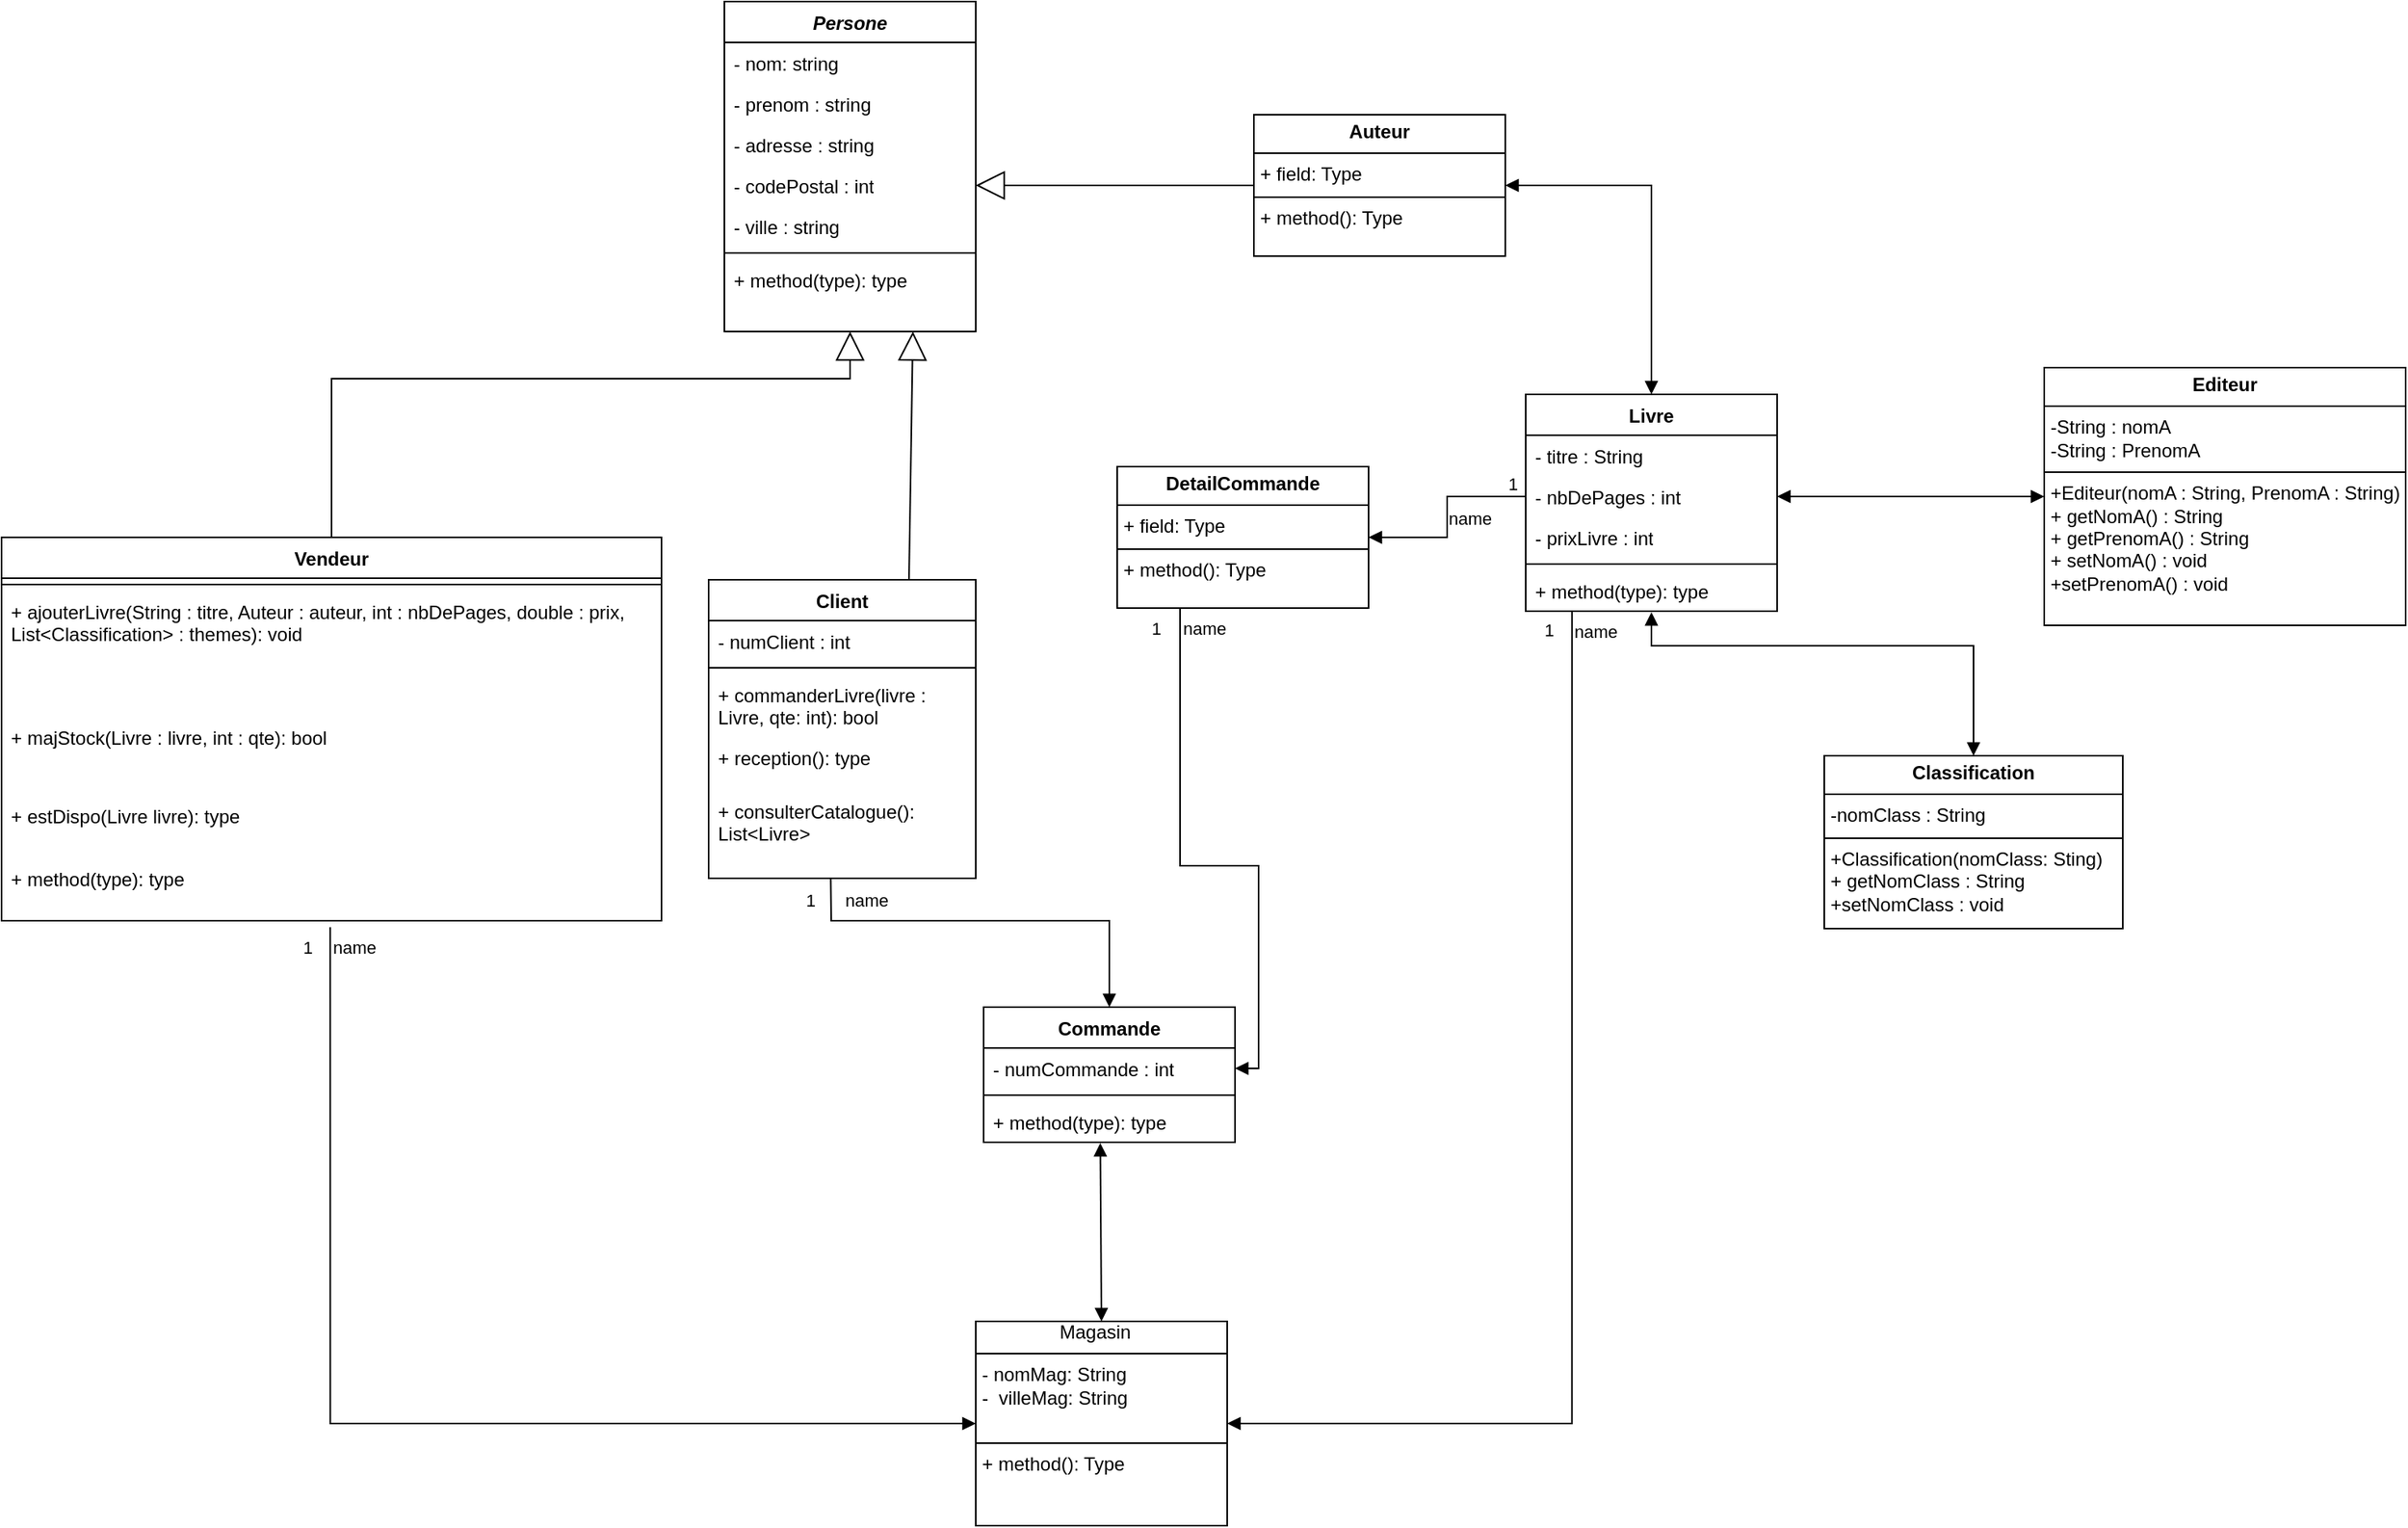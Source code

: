 <mxfile version="26.2.14">
  <diagram id="C5RBs43oDa-KdzZeNtuy" name="Page-1">
    <mxGraphModel dx="815" dy="458" grid="1" gridSize="10" guides="1" tooltips="1" connect="1" arrows="1" fold="1" page="1" pageScale="1" pageWidth="827" pageHeight="1169" math="0" shadow="0">
      <root>
        <mxCell id="WIyWlLk6GJQsqaUBKTNV-0" />
        <mxCell id="WIyWlLk6GJQsqaUBKTNV-1" parent="WIyWlLk6GJQsqaUBKTNV-0" />
        <mxCell id="ddnFeoMFGYW6kTwAhoWi-4" value="&lt;i&gt;Persone&lt;/i&gt;" style="swimlane;fontStyle=1;align=center;verticalAlign=top;childLayout=stackLayout;horizontal=1;startSize=26;horizontalStack=0;resizeParent=1;resizeParentMax=0;resizeLast=0;collapsible=1;marginBottom=0;whiteSpace=wrap;html=1;" parent="WIyWlLk6GJQsqaUBKTNV-1" vertex="1">
          <mxGeometry x="490" y="80" width="160" height="210" as="geometry" />
        </mxCell>
        <mxCell id="ddnFeoMFGYW6kTwAhoWi-5" value="- nom: string" style="text;strokeColor=none;fillColor=none;align=left;verticalAlign=top;spacingLeft=4;spacingRight=4;overflow=hidden;rotatable=0;points=[[0,0.5],[1,0.5]];portConstraint=eastwest;whiteSpace=wrap;html=1;" parent="ddnFeoMFGYW6kTwAhoWi-4" vertex="1">
          <mxGeometry y="26" width="160" height="26" as="geometry" />
        </mxCell>
        <mxCell id="ddnFeoMFGYW6kTwAhoWi-8" value="- prenom : string" style="text;strokeColor=none;fillColor=none;align=left;verticalAlign=top;spacingLeft=4;spacingRight=4;overflow=hidden;rotatable=0;points=[[0,0.5],[1,0.5]];portConstraint=eastwest;whiteSpace=wrap;html=1;" parent="ddnFeoMFGYW6kTwAhoWi-4" vertex="1">
          <mxGeometry y="52" width="160" height="26" as="geometry" />
        </mxCell>
        <mxCell id="ddnFeoMFGYW6kTwAhoWi-9" value="- adresse : string" style="text;strokeColor=none;fillColor=none;align=left;verticalAlign=top;spacingLeft=4;spacingRight=4;overflow=hidden;rotatable=0;points=[[0,0.5],[1,0.5]];portConstraint=eastwest;whiteSpace=wrap;html=1;" parent="ddnFeoMFGYW6kTwAhoWi-4" vertex="1">
          <mxGeometry y="78" width="160" height="26" as="geometry" />
        </mxCell>
        <mxCell id="ddnFeoMFGYW6kTwAhoWi-10" value="- codePostal : int" style="text;strokeColor=none;fillColor=none;align=left;verticalAlign=top;spacingLeft=4;spacingRight=4;overflow=hidden;rotatable=0;points=[[0,0.5],[1,0.5]];portConstraint=eastwest;whiteSpace=wrap;html=1;" parent="ddnFeoMFGYW6kTwAhoWi-4" vertex="1">
          <mxGeometry y="104" width="160" height="26" as="geometry" />
        </mxCell>
        <mxCell id="ddnFeoMFGYW6kTwAhoWi-11" value="- ville : string" style="text;strokeColor=none;fillColor=none;align=left;verticalAlign=top;spacingLeft=4;spacingRight=4;overflow=hidden;rotatable=0;points=[[0,0.5],[1,0.5]];portConstraint=eastwest;whiteSpace=wrap;html=1;" parent="ddnFeoMFGYW6kTwAhoWi-4" vertex="1">
          <mxGeometry y="130" width="160" height="26" as="geometry" />
        </mxCell>
        <mxCell id="ddnFeoMFGYW6kTwAhoWi-6" value="" style="line;strokeWidth=1;fillColor=none;align=left;verticalAlign=middle;spacingTop=-1;spacingLeft=3;spacingRight=3;rotatable=0;labelPosition=right;points=[];portConstraint=eastwest;strokeColor=inherit;" parent="ddnFeoMFGYW6kTwAhoWi-4" vertex="1">
          <mxGeometry y="156" width="160" height="8" as="geometry" />
        </mxCell>
        <mxCell id="ddnFeoMFGYW6kTwAhoWi-7" value="+ method(type): type" style="text;strokeColor=none;fillColor=none;align=left;verticalAlign=top;spacingLeft=4;spacingRight=4;overflow=hidden;rotatable=0;points=[[0,0.5],[1,0.5]];portConstraint=eastwest;whiteSpace=wrap;html=1;" parent="ddnFeoMFGYW6kTwAhoWi-4" vertex="1">
          <mxGeometry y="164" width="160" height="46" as="geometry" />
        </mxCell>
        <mxCell id="D4Omh1JfdMsGbxFU3IIw-0" value="Client" style="swimlane;fontStyle=1;align=center;verticalAlign=top;childLayout=stackLayout;horizontal=1;startSize=26;horizontalStack=0;resizeParent=1;resizeParentMax=0;resizeLast=0;collapsible=1;marginBottom=0;whiteSpace=wrap;html=1;" parent="WIyWlLk6GJQsqaUBKTNV-1" vertex="1">
          <mxGeometry x="480" y="448" width="170" height="190" as="geometry" />
        </mxCell>
        <mxCell id="D4Omh1JfdMsGbxFU3IIw-1" value="- numClient : int" style="text;strokeColor=none;fillColor=none;align=left;verticalAlign=top;spacingLeft=4;spacingRight=4;overflow=hidden;rotatable=0;points=[[0,0.5],[1,0.5]];portConstraint=eastwest;whiteSpace=wrap;html=1;" parent="D4Omh1JfdMsGbxFU3IIw-0" vertex="1">
          <mxGeometry y="26" width="170" height="26" as="geometry" />
        </mxCell>
        <mxCell id="D4Omh1JfdMsGbxFU3IIw-2" value="" style="line;strokeWidth=1;fillColor=none;align=left;verticalAlign=middle;spacingTop=-1;spacingLeft=3;spacingRight=3;rotatable=0;labelPosition=right;points=[];portConstraint=eastwest;strokeColor=inherit;" parent="D4Omh1JfdMsGbxFU3IIw-0" vertex="1">
          <mxGeometry y="52" width="170" height="8" as="geometry" />
        </mxCell>
        <mxCell id="aEM-RZ3djW-ZcIjQYkQn-0" value="&lt;span style=&quot;color: rgb(0, 0, 0); font-family: Helvetica; font-size: 12px; font-style: normal; font-variant-ligatures: normal; font-variant-caps: normal; letter-spacing: normal; orphans: 2; text-align: left; text-indent: 0px; text-transform: none; widows: 2; word-spacing: 0px; -webkit-text-stroke-width: 0px; white-space: normal; text-decoration-thickness: initial; text-decoration-style: initial; text-decoration-color: initial; float: none; background-color: rgb(255, 255, 255); display: inline !important;&quot;&gt;+ commanderLivre(livre : Livre, qte: int): bool&lt;/span&gt;" style="text;strokeColor=none;fillColor=none;align=left;verticalAlign=top;spacingLeft=4;spacingRight=4;overflow=hidden;rotatable=0;points=[[0,0.5],[1,0.5]];portConstraint=eastwest;whiteSpace=wrap;html=1;" parent="D4Omh1JfdMsGbxFU3IIw-0" vertex="1">
          <mxGeometry y="60" width="170" height="40" as="geometry" />
        </mxCell>
        <mxCell id="D4Omh1JfdMsGbxFU3IIw-3" value="+ reception(): type" style="text;strokeColor=none;fillColor=none;align=left;verticalAlign=top;spacingLeft=4;spacingRight=4;overflow=hidden;rotatable=0;points=[[0,0.5],[1,0.5]];portConstraint=eastwest;whiteSpace=wrap;html=1;" parent="D4Omh1JfdMsGbxFU3IIw-0" vertex="1">
          <mxGeometry y="100" width="170" height="34" as="geometry" />
        </mxCell>
        <mxCell id="aEM-RZ3djW-ZcIjQYkQn-12" value="+ consulterCatalogue(): List&amp;lt;Livre&amp;gt;" style="text;strokeColor=none;fillColor=none;align=left;verticalAlign=top;spacingLeft=4;spacingRight=4;overflow=hidden;rotatable=0;points=[[0,0.5],[1,0.5]];portConstraint=eastwest;whiteSpace=wrap;html=1;" parent="D4Omh1JfdMsGbxFU3IIw-0" vertex="1">
          <mxGeometry y="134" width="170" height="56" as="geometry" />
        </mxCell>
        <mxCell id="D4Omh1JfdMsGbxFU3IIw-8" value="Vendeur" style="swimlane;fontStyle=1;align=center;verticalAlign=top;childLayout=stackLayout;horizontal=1;startSize=26;horizontalStack=0;resizeParent=1;resizeParentMax=0;resizeLast=0;collapsible=1;marginBottom=0;whiteSpace=wrap;html=1;" parent="WIyWlLk6GJQsqaUBKTNV-1" vertex="1">
          <mxGeometry x="30" y="421" width="420" height="244" as="geometry" />
        </mxCell>
        <mxCell id="D4Omh1JfdMsGbxFU3IIw-10" value="" style="line;strokeWidth=1;fillColor=none;align=left;verticalAlign=middle;spacingTop=-1;spacingLeft=3;spacingRight=3;rotatable=0;labelPosition=right;points=[];portConstraint=eastwest;strokeColor=inherit;" parent="D4Omh1JfdMsGbxFU3IIw-8" vertex="1">
          <mxGeometry y="26" width="420" height="8" as="geometry" />
        </mxCell>
        <mxCell id="D4Omh1JfdMsGbxFU3IIw-11" value="+ ajouterLivre(String : titre, Auteur : auteur, int : nbDePages, double : prix, List&amp;lt;Classification&amp;gt; : themes): void" style="text;strokeColor=none;fillColor=none;align=left;verticalAlign=top;spacingLeft=4;spacingRight=4;overflow=hidden;rotatable=0;points=[[0,0.5],[1,0.5]];portConstraint=eastwest;whiteSpace=wrap;html=1;" parent="D4Omh1JfdMsGbxFU3IIw-8" vertex="1">
          <mxGeometry y="34" width="420" height="80" as="geometry" />
        </mxCell>
        <mxCell id="WSytAVS-_0JdaGbmkawH-0" value="+ majStock(Livre : livre, int : qte): bool" style="text;strokeColor=none;fillColor=none;align=left;verticalAlign=top;spacingLeft=4;spacingRight=4;overflow=hidden;rotatable=0;points=[[0,0.5],[1,0.5]];portConstraint=eastwest;whiteSpace=wrap;html=1;" parent="D4Omh1JfdMsGbxFU3IIw-8" vertex="1">
          <mxGeometry y="114" width="420" height="50" as="geometry" />
        </mxCell>
        <mxCell id="WSytAVS-_0JdaGbmkawH-1" value="+ estDispo(Livre livre): type" style="text;strokeColor=none;fillColor=none;align=left;verticalAlign=top;spacingLeft=4;spacingRight=4;overflow=hidden;rotatable=0;points=[[0,0.5],[1,0.5]];portConstraint=eastwest;whiteSpace=wrap;html=1;" parent="D4Omh1JfdMsGbxFU3IIw-8" vertex="1">
          <mxGeometry y="164" width="420" height="40" as="geometry" />
        </mxCell>
        <mxCell id="WSytAVS-_0JdaGbmkawH-2" value="+ method(type): type" style="text;strokeColor=none;fillColor=none;align=left;verticalAlign=top;spacingLeft=4;spacingRight=4;overflow=hidden;rotatable=0;points=[[0,0.5],[1,0.5]];portConstraint=eastwest;whiteSpace=wrap;html=1;" parent="D4Omh1JfdMsGbxFU3IIw-8" vertex="1">
          <mxGeometry y="204" width="420" height="40" as="geometry" />
        </mxCell>
        <mxCell id="aEM-RZ3djW-ZcIjQYkQn-1" value="Livre" style="swimlane;fontStyle=1;align=center;verticalAlign=top;childLayout=stackLayout;horizontal=1;startSize=26;horizontalStack=0;resizeParent=1;resizeParentMax=0;resizeLast=0;collapsible=1;marginBottom=0;whiteSpace=wrap;html=1;" parent="WIyWlLk6GJQsqaUBKTNV-1" vertex="1">
          <mxGeometry x="1000" y="330" width="160" height="138" as="geometry" />
        </mxCell>
        <mxCell id="aEM-RZ3djW-ZcIjQYkQn-2" value="- titre : String" style="text;strokeColor=none;fillColor=none;align=left;verticalAlign=top;spacingLeft=4;spacingRight=4;overflow=hidden;rotatable=0;points=[[0,0.5],[1,0.5]];portConstraint=eastwest;whiteSpace=wrap;html=1;" parent="aEM-RZ3djW-ZcIjQYkQn-1" vertex="1">
          <mxGeometry y="26" width="160" height="26" as="geometry" />
        </mxCell>
        <mxCell id="aEM-RZ3djW-ZcIjQYkQn-10" value="- nbDePages : int" style="text;strokeColor=none;fillColor=none;align=left;verticalAlign=top;spacingLeft=4;spacingRight=4;overflow=hidden;rotatable=0;points=[[0,0.5],[1,0.5]];portConstraint=eastwest;whiteSpace=wrap;html=1;" parent="aEM-RZ3djW-ZcIjQYkQn-1" vertex="1">
          <mxGeometry y="52" width="160" height="26" as="geometry" />
        </mxCell>
        <mxCell id="S_dmHBIZrydycQ6zSFhz-1" value="&lt;div&gt;- prixLivre : int&lt;/div&gt;" style="text;strokeColor=none;fillColor=none;align=left;verticalAlign=top;spacingLeft=4;spacingRight=4;overflow=hidden;rotatable=0;points=[[0,0.5],[1,0.5]];portConstraint=eastwest;whiteSpace=wrap;html=1;" parent="aEM-RZ3djW-ZcIjQYkQn-1" vertex="1">
          <mxGeometry y="78" width="160" height="26" as="geometry" />
        </mxCell>
        <mxCell id="aEM-RZ3djW-ZcIjQYkQn-3" value="" style="line;strokeWidth=1;fillColor=none;align=left;verticalAlign=middle;spacingTop=-1;spacingLeft=3;spacingRight=3;rotatable=0;labelPosition=right;points=[];portConstraint=eastwest;strokeColor=inherit;" parent="aEM-RZ3djW-ZcIjQYkQn-1" vertex="1">
          <mxGeometry y="104" width="160" height="8" as="geometry" />
        </mxCell>
        <mxCell id="aEM-RZ3djW-ZcIjQYkQn-4" value="+ method(type): type" style="text;strokeColor=none;fillColor=none;align=left;verticalAlign=top;spacingLeft=4;spacingRight=4;overflow=hidden;rotatable=0;points=[[0,0.5],[1,0.5]];portConstraint=eastwest;whiteSpace=wrap;html=1;" parent="aEM-RZ3djW-ZcIjQYkQn-1" vertex="1">
          <mxGeometry y="112" width="160" height="26" as="geometry" />
        </mxCell>
        <mxCell id="aEM-RZ3djW-ZcIjQYkQn-14" value="Commande" style="swimlane;fontStyle=1;align=center;verticalAlign=top;childLayout=stackLayout;horizontal=1;startSize=26;horizontalStack=0;resizeParent=1;resizeParentMax=0;resizeLast=0;collapsible=1;marginBottom=0;whiteSpace=wrap;html=1;" parent="WIyWlLk6GJQsqaUBKTNV-1" vertex="1">
          <mxGeometry x="655" y="720" width="160" height="86" as="geometry" />
        </mxCell>
        <mxCell id="aEM-RZ3djW-ZcIjQYkQn-15" value="- numCommande : int" style="text;strokeColor=none;fillColor=none;align=left;verticalAlign=top;spacingLeft=4;spacingRight=4;overflow=hidden;rotatable=0;points=[[0,0.5],[1,0.5]];portConstraint=eastwest;whiteSpace=wrap;html=1;" parent="aEM-RZ3djW-ZcIjQYkQn-14" vertex="1">
          <mxGeometry y="26" width="160" height="26" as="geometry" />
        </mxCell>
        <mxCell id="aEM-RZ3djW-ZcIjQYkQn-16" value="" style="line;strokeWidth=1;fillColor=none;align=left;verticalAlign=middle;spacingTop=-1;spacingLeft=3;spacingRight=3;rotatable=0;labelPosition=right;points=[];portConstraint=eastwest;strokeColor=inherit;" parent="aEM-RZ3djW-ZcIjQYkQn-14" vertex="1">
          <mxGeometry y="52" width="160" height="8" as="geometry" />
        </mxCell>
        <mxCell id="aEM-RZ3djW-ZcIjQYkQn-17" value="+ method(type): type" style="text;strokeColor=none;fillColor=none;align=left;verticalAlign=top;spacingLeft=4;spacingRight=4;overflow=hidden;rotatable=0;points=[[0,0.5],[1,0.5]];portConstraint=eastwest;whiteSpace=wrap;html=1;" parent="aEM-RZ3djW-ZcIjQYkQn-14" vertex="1">
          <mxGeometry y="60" width="160" height="26" as="geometry" />
        </mxCell>
        <mxCell id="wkKJu1E77ur6RrCQSXf_-0" value="name" style="endArrow=block;endFill=1;html=1;edgeStyle=orthogonalEdgeStyle;align=left;verticalAlign=top;rounded=0;entryX=0.5;entryY=0;entryDx=0;entryDy=0;exitX=0.457;exitY=0.998;exitDx=0;exitDy=0;exitPerimeter=0;" parent="WIyWlLk6GJQsqaUBKTNV-1" source="aEM-RZ3djW-ZcIjQYkQn-12" target="aEM-RZ3djW-ZcIjQYkQn-14" edge="1">
          <mxGeometry x="-0.991" y="7" relative="1" as="geometry">
            <mxPoint x="558" y="640" as="sourcePoint" />
            <mxPoint x="740" y="705.14" as="targetPoint" />
            <Array as="points">
              <mxPoint x="558" y="639" />
              <mxPoint x="558" y="639" />
              <mxPoint x="558" y="665" />
              <mxPoint x="735" y="665" />
            </Array>
            <mxPoint as="offset" />
          </mxGeometry>
        </mxCell>
        <mxCell id="wkKJu1E77ur6RrCQSXf_-1" value="1" style="edgeLabel;resizable=0;html=1;align=left;verticalAlign=bottom;" parent="wkKJu1E77ur6RrCQSXf_-0" connectable="0" vertex="1">
          <mxGeometry x="-1" relative="1" as="geometry">
            <mxPoint x="-18" y="23" as="offset" />
          </mxGeometry>
        </mxCell>
        <mxCell id="wkKJu1E77ur6RrCQSXf_-8" value="&lt;div&gt;&lt;span style=&quot;white-space: pre;&quot;&gt;&#x9;&lt;/span&gt;&lt;span style=&quot;white-space: pre;&quot;&gt;&#x9;&lt;/span&gt;Magasin&lt;/div&gt;&lt;hr size=&quot;1&quot; style=&quot;border-style:solid;&quot;&gt;&lt;p style=&quot;margin:0px;margin-left:4px;&quot;&gt;- nomMag: String&lt;/p&gt;&lt;p style=&quot;margin:0px;margin-left:4px;&quot;&gt;-&amp;nbsp; villeMag: String&lt;/p&gt;&lt;p style=&quot;margin:0px;margin-left:4px;&quot;&gt;&lt;br&gt;&lt;/p&gt;&lt;hr size=&quot;1&quot; style=&quot;border-style:solid;&quot;&gt;&lt;p style=&quot;margin:0px;margin-left:4px;&quot;&gt;+ method(): Type&lt;/p&gt;" style="verticalAlign=top;align=left;overflow=fill;html=1;whiteSpace=wrap;" parent="WIyWlLk6GJQsqaUBKTNV-1" vertex="1">
          <mxGeometry x="650" y="920" width="160" height="130" as="geometry" />
        </mxCell>
        <mxCell id="wkKJu1E77ur6RrCQSXf_-11" value="&lt;p style=&quot;margin:0px;margin-top:4px;text-align:center;&quot;&gt;&lt;b&gt;Auteur&lt;/b&gt;&lt;/p&gt;&lt;hr size=&quot;1&quot; style=&quot;border-style:solid;&quot;&gt;&lt;p style=&quot;margin:0px;margin-left:4px;&quot;&gt;+ field: Type&lt;/p&gt;&lt;hr size=&quot;1&quot; style=&quot;border-style:solid;&quot;&gt;&lt;p style=&quot;margin:0px;margin-left:4px;&quot;&gt;+ method(): Type&lt;/p&gt;" style="verticalAlign=top;align=left;overflow=fill;html=1;whiteSpace=wrap;" parent="WIyWlLk6GJQsqaUBKTNV-1" vertex="1">
          <mxGeometry x="827" y="152" width="160" height="90" as="geometry" />
        </mxCell>
        <mxCell id="wkKJu1E77ur6RrCQSXf_-15" value="" style="endArrow=block;startArrow=block;endFill=1;startFill=1;html=1;rounded=0;entryX=0.5;entryY=0;entryDx=0;entryDy=0;exitX=1;exitY=0.5;exitDx=0;exitDy=0;" parent="WIyWlLk6GJQsqaUBKTNV-1" source="wkKJu1E77ur6RrCQSXf_-11" target="aEM-RZ3djW-ZcIjQYkQn-1" edge="1">
          <mxGeometry width="160" relative="1" as="geometry">
            <mxPoint x="987" y="180" as="sourcePoint" />
            <mxPoint x="1147" y="180" as="targetPoint" />
            <Array as="points">
              <mxPoint x="1080" y="197" />
            </Array>
          </mxGeometry>
        </mxCell>
        <mxCell id="wkKJu1E77ur6RrCQSXf_-16" value="&lt;p style=&quot;margin:0px;margin-top:4px;text-align:center;&quot;&gt;&lt;b&gt;Editeur&lt;/b&gt;&lt;/p&gt;&lt;hr size=&quot;1&quot; style=&quot;border-style:solid;&quot;&gt;&lt;p style=&quot;margin:0px;margin-left:4px;&quot;&gt;-String : nomA&lt;/p&gt;&lt;p style=&quot;margin:0px;margin-left:4px;&quot;&gt;-String : PrenomA&lt;/p&gt;&lt;hr size=&quot;1&quot; style=&quot;border-style:solid;&quot;&gt;&lt;p style=&quot;margin:0px;margin-left:4px;&quot;&gt;+Editeur(nomA : String, PrenomA : String)&lt;/p&gt;&lt;p style=&quot;margin:0px;margin-left:4px;&quot;&gt;+ getNomA() : String&lt;/p&gt;&lt;p style=&quot;margin:0px;margin-left:4px;&quot;&gt;+ getPrenomA() : String&lt;/p&gt;&lt;p style=&quot;margin:0px;margin-left:4px;&quot;&gt;+ setNomA() : void&lt;/p&gt;&lt;p style=&quot;margin:0px;margin-left:4px;&quot;&gt;+setPrenomA() : void&lt;/p&gt;&lt;p style=&quot;margin:0px;margin-left:4px;&quot;&gt;&lt;br&gt;&lt;/p&gt;" style="verticalAlign=top;align=left;overflow=fill;html=1;whiteSpace=wrap;" parent="WIyWlLk6GJQsqaUBKTNV-1" vertex="1">
          <mxGeometry x="1330" y="313" width="230" height="164" as="geometry" />
        </mxCell>
        <mxCell id="wkKJu1E77ur6RrCQSXf_-18" value="" style="endArrow=block;startArrow=block;endFill=1;startFill=1;html=1;rounded=0;exitX=1;exitY=0.5;exitDx=0;exitDy=0;entryX=0;entryY=0.5;entryDx=0;entryDy=0;" parent="WIyWlLk6GJQsqaUBKTNV-1" source="aEM-RZ3djW-ZcIjQYkQn-10" target="wkKJu1E77ur6RrCQSXf_-16" edge="1">
          <mxGeometry width="160" relative="1" as="geometry">
            <mxPoint x="1161" y="424.58" as="sourcePoint" />
            <mxPoint x="1321" y="424.58" as="targetPoint" />
          </mxGeometry>
        </mxCell>
        <mxCell id="wkKJu1E77ur6RrCQSXf_-19" value="&lt;p style=&quot;margin:0px;margin-top:4px;text-align:center;&quot;&gt;&lt;b&gt;Classification&lt;/b&gt;&lt;/p&gt;&lt;hr size=&quot;1&quot; style=&quot;border-style:solid;&quot;&gt;&lt;p style=&quot;margin:0px;margin-left:4px;&quot;&gt;-nomClass : String&lt;/p&gt;&lt;hr size=&quot;1&quot; style=&quot;border-style:solid;&quot;&gt;&lt;p style=&quot;margin:0px;margin-left:4px;&quot;&gt;+Classification(nomClass: Sting)&lt;/p&gt;&lt;p style=&quot;margin:0px;margin-left:4px;&quot;&gt;+ getNomClass : String&lt;/p&gt;&lt;p style=&quot;margin:0px;margin-left:4px;&quot;&gt;+setNomClass : void&lt;/p&gt;" style="verticalAlign=top;align=left;overflow=fill;html=1;whiteSpace=wrap;" parent="WIyWlLk6GJQsqaUBKTNV-1" vertex="1">
          <mxGeometry x="1190" y="560" width="190" height="110" as="geometry" />
        </mxCell>
        <mxCell id="wkKJu1E77ur6RrCQSXf_-21" value="" style="endArrow=block;startArrow=block;endFill=1;startFill=1;html=1;rounded=0;entryX=0.5;entryY=0;entryDx=0;entryDy=0;exitX=0.5;exitY=1.024;exitDx=0;exitDy=0;exitPerimeter=0;" parent="WIyWlLk6GJQsqaUBKTNV-1" source="aEM-RZ3djW-ZcIjQYkQn-4" target="wkKJu1E77ur6RrCQSXf_-19" edge="1">
          <mxGeometry width="160" relative="1" as="geometry">
            <mxPoint x="950" y="570" as="sourcePoint" />
            <mxPoint x="1110" y="570" as="targetPoint" />
            <Array as="points">
              <mxPoint x="1080" y="490" />
              <mxPoint x="1190" y="490" />
              <mxPoint x="1285" y="490" />
            </Array>
          </mxGeometry>
        </mxCell>
        <mxCell id="wkKJu1E77ur6RrCQSXf_-22" value="&lt;p style=&quot;margin:0px;margin-top:4px;text-align:center;&quot;&gt;&lt;b&gt;DetailCommande&lt;/b&gt;&lt;/p&gt;&lt;hr size=&quot;1&quot; style=&quot;border-style:solid;&quot;&gt;&lt;p style=&quot;margin:0px;margin-left:4px;&quot;&gt;+ field: Type&lt;/p&gt;&lt;hr size=&quot;1&quot; style=&quot;border-style:solid;&quot;&gt;&lt;p style=&quot;margin:0px;margin-left:4px;&quot;&gt;+ method(): Type&lt;/p&gt;" style="verticalAlign=top;align=left;overflow=fill;html=1;whiteSpace=wrap;" parent="WIyWlLk6GJQsqaUBKTNV-1" vertex="1">
          <mxGeometry x="740" y="376" width="160" height="90" as="geometry" />
        </mxCell>
        <mxCell id="wkKJu1E77ur6RrCQSXf_-23" value="name" style="endArrow=block;endFill=1;html=1;edgeStyle=orthogonalEdgeStyle;align=left;verticalAlign=top;rounded=0;exitX=0.25;exitY=1;exitDx=0;exitDy=0;entryX=1;entryY=0.5;entryDx=0;entryDy=0;" parent="WIyWlLk6GJQsqaUBKTNV-1" source="wkKJu1E77ur6RrCQSXf_-22" target="aEM-RZ3djW-ZcIjQYkQn-15" edge="1">
          <mxGeometry x="-1" relative="1" as="geometry">
            <mxPoint x="820" y="490" as="sourcePoint" />
            <mxPoint x="880" y="630" as="targetPoint" />
            <Array as="points">
              <mxPoint x="780" y="630" />
              <mxPoint x="830" y="630" />
              <mxPoint x="830" y="759" />
            </Array>
          </mxGeometry>
        </mxCell>
        <mxCell id="wkKJu1E77ur6RrCQSXf_-24" value="1" style="edgeLabel;resizable=0;html=1;align=left;verticalAlign=bottom;" parent="wkKJu1E77ur6RrCQSXf_-23" connectable="0" vertex="1">
          <mxGeometry x="-1" relative="1" as="geometry">
            <mxPoint x="-20" y="21" as="offset" />
          </mxGeometry>
        </mxCell>
        <mxCell id="wkKJu1E77ur6RrCQSXf_-26" value="name" style="endArrow=block;endFill=1;html=1;edgeStyle=orthogonalEdgeStyle;align=left;verticalAlign=top;rounded=0;exitX=0;exitY=0.5;exitDx=0;exitDy=0;entryX=1;entryY=0.5;entryDx=0;entryDy=0;" parent="WIyWlLk6GJQsqaUBKTNV-1" source="aEM-RZ3djW-ZcIjQYkQn-10" target="wkKJu1E77ur6RrCQSXf_-22" edge="1">
          <mxGeometry x="-0.2" y="-1" relative="1" as="geometry">
            <mxPoint x="800" y="540" as="sourcePoint" />
            <mxPoint x="880" y="610" as="targetPoint" />
            <mxPoint as="offset" />
          </mxGeometry>
        </mxCell>
        <mxCell id="wkKJu1E77ur6RrCQSXf_-27" value="1" style="edgeLabel;resizable=0;html=1;align=left;verticalAlign=bottom;" parent="wkKJu1E77ur6RrCQSXf_-26" connectable="0" vertex="1">
          <mxGeometry x="-1" relative="1" as="geometry">
            <mxPoint x="-13" as="offset" />
          </mxGeometry>
        </mxCell>
        <mxCell id="wkKJu1E77ur6RrCQSXf_-34" value="" style="endArrow=block;startArrow=block;endFill=1;startFill=1;html=1;rounded=0;exitX=0.464;exitY=1.019;exitDx=0;exitDy=0;exitPerimeter=0;entryX=0.5;entryY=0;entryDx=0;entryDy=0;" parent="WIyWlLk6GJQsqaUBKTNV-1" source="aEM-RZ3djW-ZcIjQYkQn-17" target="wkKJu1E77ur6RrCQSXf_-8" edge="1">
          <mxGeometry width="160" relative="1" as="geometry">
            <mxPoint x="690" y="860" as="sourcePoint" />
            <mxPoint x="850" y="860" as="targetPoint" />
          </mxGeometry>
        </mxCell>
        <mxCell id="S_dmHBIZrydycQ6zSFhz-0" style="edgeStyle=orthogonalEdgeStyle;rounded=0;orthogonalLoop=1;jettySize=auto;html=1;exitX=0.5;exitY=1;exitDx=0;exitDy=0;" parent="WIyWlLk6GJQsqaUBKTNV-1" source="wkKJu1E77ur6RrCQSXf_-16" target="wkKJu1E77ur6RrCQSXf_-16" edge="1">
          <mxGeometry relative="1" as="geometry" />
        </mxCell>
        <mxCell id="H59Zov9GPrpFuWIkG4q0-0" value="" style="endArrow=block;endSize=16;endFill=0;html=1;rounded=0;exitX=0;exitY=0.5;exitDx=0;exitDy=0;entryX=1;entryY=0.5;entryDx=0;entryDy=0;" parent="WIyWlLk6GJQsqaUBKTNV-1" source="wkKJu1E77ur6RrCQSXf_-11" target="ddnFeoMFGYW6kTwAhoWi-10" edge="1">
          <mxGeometry width="160" relative="1" as="geometry">
            <mxPoint x="815" y="190" as="sourcePoint" />
            <mxPoint x="655" y="190" as="targetPoint" />
          </mxGeometry>
        </mxCell>
        <mxCell id="H59Zov9GPrpFuWIkG4q0-1" value="" style="endArrow=block;endSize=16;endFill=0;html=1;rounded=0;exitX=0.75;exitY=0;exitDx=0;exitDy=0;entryX=0.75;entryY=1;entryDx=0;entryDy=0;" parent="WIyWlLk6GJQsqaUBKTNV-1" source="D4Omh1JfdMsGbxFU3IIw-0" target="ddnFeoMFGYW6kTwAhoWi-4" edge="1">
          <mxGeometry width="160" relative="1" as="geometry">
            <mxPoint x="770" y="320" as="sourcePoint" />
            <mxPoint x="610" y="320" as="targetPoint" />
          </mxGeometry>
        </mxCell>
        <mxCell id="H59Zov9GPrpFuWIkG4q0-2" value="" style="endArrow=block;endSize=16;endFill=0;html=1;rounded=0;exitX=0.5;exitY=0;exitDx=0;exitDy=0;entryX=0.5;entryY=1;entryDx=0;entryDy=0;entryPerimeter=0;" parent="WIyWlLk6GJQsqaUBKTNV-1" source="D4Omh1JfdMsGbxFU3IIw-8" target="ddnFeoMFGYW6kTwAhoWi-7" edge="1">
          <mxGeometry width="160" relative="1" as="geometry">
            <mxPoint x="414" y="360" as="sourcePoint" />
            <mxPoint x="540" y="310" as="targetPoint" />
            <Array as="points">
              <mxPoint x="240" y="320" />
              <mxPoint x="570" y="320" />
            </Array>
          </mxGeometry>
        </mxCell>
        <mxCell id="85txJ6PsgXWqzurRiVr9-0" value="name" style="endArrow=block;endFill=1;html=1;edgeStyle=orthogonalEdgeStyle;align=left;verticalAlign=top;rounded=0;exitX=0.498;exitY=1.102;exitDx=0;exitDy=0;exitPerimeter=0;entryX=0;entryY=0.5;entryDx=0;entryDy=0;" parent="WIyWlLk6GJQsqaUBKTNV-1" source="WSytAVS-_0JdaGbmkawH-2" target="wkKJu1E77ur6RrCQSXf_-8" edge="1">
          <mxGeometry x="-1" relative="1" as="geometry">
            <mxPoint x="120" y="820" as="sourcePoint" />
            <mxPoint x="590" y="1040" as="targetPoint" />
            <Array as="points">
              <mxPoint x="239" y="985" />
            </Array>
          </mxGeometry>
        </mxCell>
        <mxCell id="85txJ6PsgXWqzurRiVr9-1" value="1" style="edgeLabel;resizable=0;html=1;align=left;verticalAlign=bottom;" parent="85txJ6PsgXWqzurRiVr9-0" connectable="0" vertex="1">
          <mxGeometry x="-1" relative="1" as="geometry">
            <mxPoint x="-19" y="21" as="offset" />
          </mxGeometry>
        </mxCell>
        <mxCell id="85txJ6PsgXWqzurRiVr9-2" value="name" style="endArrow=block;endFill=1;html=1;edgeStyle=orthogonalEdgeStyle;align=left;verticalAlign=top;rounded=0;exitX=0.184;exitY=0.983;exitDx=0;exitDy=0;exitPerimeter=0;entryX=1;entryY=0.5;entryDx=0;entryDy=0;" parent="WIyWlLk6GJQsqaUBKTNV-1" source="aEM-RZ3djW-ZcIjQYkQn-4" target="wkKJu1E77ur6RrCQSXf_-8" edge="1">
          <mxGeometry x="-1" relative="1" as="geometry">
            <mxPoint x="1030" y="468" as="sourcePoint" />
            <mxPoint x="900" y="980" as="targetPoint" />
            <Array as="points">
              <mxPoint x="1029" y="985" />
            </Array>
          </mxGeometry>
        </mxCell>
        <mxCell id="85txJ6PsgXWqzurRiVr9-3" value="1" style="edgeLabel;resizable=0;html=1;align=left;verticalAlign=bottom;" parent="85txJ6PsgXWqzurRiVr9-2" connectable="0" vertex="1">
          <mxGeometry x="-1" relative="1" as="geometry">
            <mxPoint x="-19" y="21" as="offset" />
          </mxGeometry>
        </mxCell>
      </root>
    </mxGraphModel>
  </diagram>
</mxfile>
